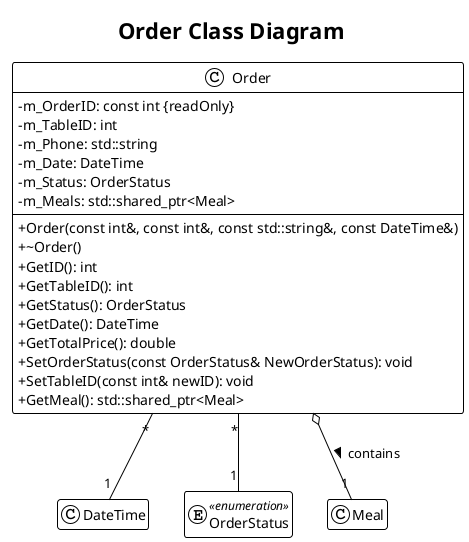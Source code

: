 @startuml
!theme plain
skinparam classAttributeIconSize 0
hide empty members
title Order Class Diagram

' Forward-declare dependencies to show relationships
class DateTime
enum OrderStatus <<enumeration>>
class Meal

class Order {
  - m_OrderID: const int {readOnly}
  - m_TableID: int
  - m_Phone: std::string
  - m_Date: DateTime
  - m_Status: OrderStatus
  - m_Meals: std::shared_ptr<Meal>
  --
  + Order(const int&, const int&, const std::string&, const DateTime&)
  + ~Order()
  + GetID(): int
  + GetTableID(): int
  + GetStatus(): OrderStatus
  + GetDate(): DateTime
  + GetTotalPrice(): double
  + SetOrderStatus(const OrderStatus& NewOrderStatus): void
  + SetTableID(const int& newID): void
  + GetMeal(): std::shared_ptr<Meal>
}

' --- Relationships ---

' Composition: An Order is composed of a DateTime and an OrderStatus.
Order "*"-- "1" DateTime
Order "*"-- "1" OrderStatus

' Aggregation: An Order contains a reference to a single Meal.
Order o-- "1" Meal : contains >

@enduml